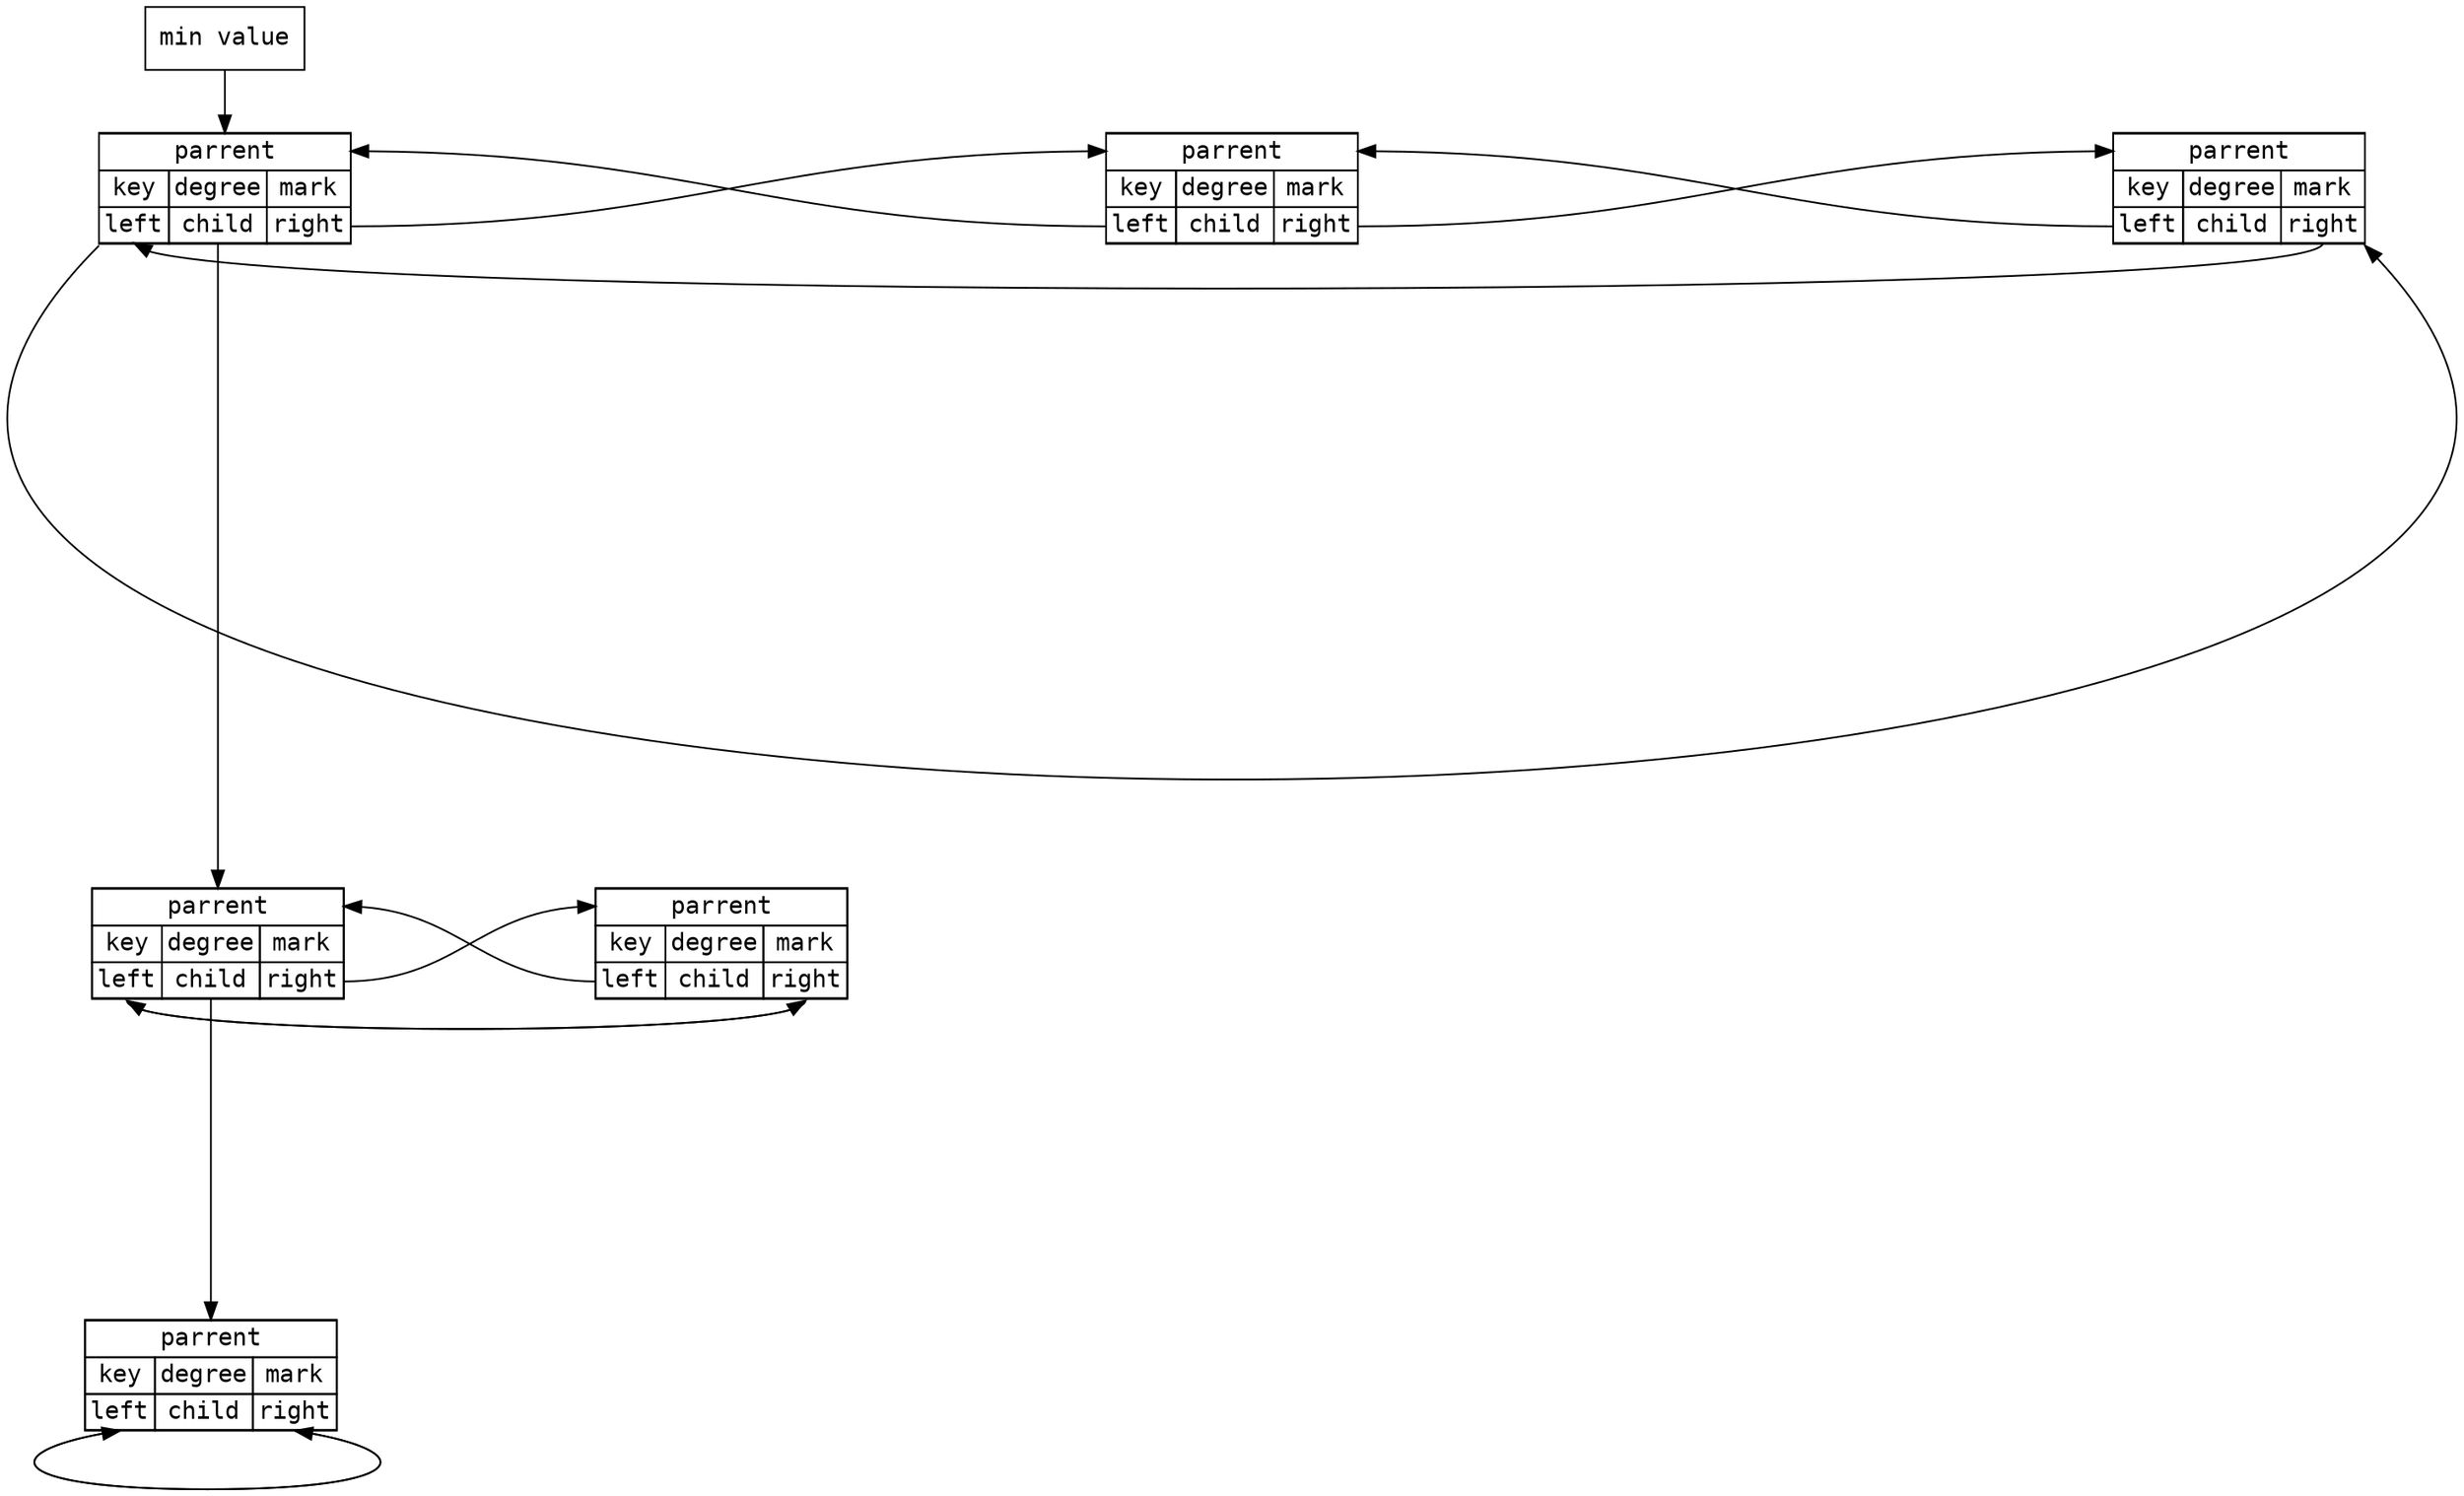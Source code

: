 digraph G {
    graph[rankdir=TB, nodesep=2, overlap=false]
    node[shape=rect, fontname="consolas"]
  

  
	subgraph rank1 {
        rank="same";
        
        root[label="min value"];
        

	} 
	subgraph rank2 {
	    edge[minlen=3]
        rank="same";
        n1[style="plaintext", margin=0, pad=100, label=<
        <TABLE BORDER="0" CELLBORDER="1" CELLSPACING="0" CELLPADDING="">
        <TR>
            <TD COLSPAN="3" PORT="p">parrent</TD>
        </TR>
        <TR>
            <TD COLSPAN="1"  PORT="k">key</TD>
            <TD COLSPAN="1"  PORT="d">degree</TD>
            <TD COLSPAN="1"  PORT="k">mark</TD>
        </TR>
        <TR>
            <TD COLSPAN="1"  PORT="l">left</TD>
            <TD COLSPAN="1"  PORT="c">child</TD>
            <TD COLSPAN="1"  PORT="r">right</TD>
        </TR>
        </TABLE>
        >];
        

        
        n2[style="plaintext", margin=0, label=<
        <TABLE BORDER="0" CELLBORDER="1" CELLSPACING="0" CELLPADDING="">
        <TR>
            <TD COLSPAN="3" PORT="p">parrent</TD>
        </TR>
        <TR>
            <TD COLSPAN="1"  PORT="k">key</TD>
            <TD COLSPAN="1"  PORT="d">degree</TD>
            <TD COLSPAN="1"  PORT="k">mark</TD>
        </TR>
        <TR>
            <TD COLSPAN="1"  PORT="l">left</TD>
            <TD COLSPAN="1"  PORT="c">child</TD>
            <TD COLSPAN="1"  PORT="r">right</TD>
        </TR>
        </TABLE>
        >];


        n3[style="plaintext", margin=0, pad=10, label=<
        <TABLE BORDER="0" CELLBORDER="1" CELLSPACING="0" CELLPADDING="">
        <TR>
            <TD COLSPAN="3" PORT="p">parrent</TD>
        </TR>
        <TR>
            <TD COLSPAN="1"  PORT="k">key</TD>
            <TD COLSPAN="1"  PORT="d">degree</TD>
            <TD COLSPAN="1"  PORT="k">mark</TD>
        </TR>
        <TR>
            <TD COLSPAN="1"  PORT="l">left</TD>
            <TD COLSPAN="1"  PORT="c">child</TD>
            <TD COLSPAN="1"  PORT="r">right</TD>
        </TR>
        </TABLE>
        >];

        
    	n1:r -> n2:p;
    	n1:l:sw -> n3:r:se;
 
    	
    	n2:r -> n3:p; 
    	n2:l -> n1:p; 
    	
    	n3:r:s -> n1:l:s;
    	n3:l -> n2:p;

	} 
	
		subgraph rank3 {
    
        rank="same";
        n4[style="plaintext", margin=0, pad=100, label=<
        <TABLE BORDER="0" CELLBORDER="1" CELLSPACING="0" CELLPADDING="">
        <TR>
            <TD COLSPAN="3" PORT="p">parrent</TD>
        </TR>
        <TR>
            <TD COLSPAN="1"  PORT="k">key</TD>
            <TD COLSPAN="1"  PORT="d">degree</TD>
            <TD COLSPAN="1"  PORT="k">mark</TD>
        </TR>
        <TR>
            <TD COLSPAN="1"  PORT="l">left</TD>
            <TD COLSPAN="1"  PORT="c">child</TD>
            <TD COLSPAN="1"  PORT="r">right</TD>
        </TR>
        </TABLE>
        >];
        

        
        n5[style="plaintext", margin=0, label=<
        <TABLE BORDER="0" CELLBORDER="1" CELLSPACING="0" CELLPADDING="">
        <TR>
            <TD COLSPAN="3" PORT="p">parrent</TD>
        </TR>
        <TR>
            <TD COLSPAN="1"  PORT="k">key</TD>
            <TD COLSPAN="1"  PORT="d">degree</TD>
            <TD COLSPAN="1"  PORT="k">mark</TD>
        </TR>
        <TR>
            <TD COLSPAN="1"  PORT="l">left</TD>
            <TD COLSPAN="1"  PORT="c">child</TD>
            <TD COLSPAN="1"  PORT="r">right</TD>
        </TR>
        </TABLE>
        >];




        
    	n4:r -> n5:p;
    	n4:l:s -> n5:r:s;
 
    
    	n5:r:s -> n4:l:s;
    	n5:l -> n4:p;
	} 
	
	subgraph rank4 {
        n6[style="plaintext", margin=0, pad=10, label=<
        <TABLE BORDER="0" CELLBORDER="1" CELLSPACING="0" CELLPADDING="">
        <TR>
            <TD COLSPAN="3" PORT="p">parrent</TD>
        </TR>
        <TR>
            <TD COLSPAN="1"  PORT="k">key</TD>
            <TD COLSPAN="1"  PORT="d">degree</TD>
            <TD COLSPAN="1"  PORT="k">mark</TD>
        </TR>
        <TR>
            <TD COLSPAN="1"  PORT="l">left</TD>
            <TD COLSPAN="1"  PORT="c">child</TD>
            <TD COLSPAN="1"  PORT="r">right</TD>
        </TR>
        </TABLE>
        >];
        
    	n6:l:s -> n6:r:s;
    	n6:r:s -> n6:l:s;
	}

    n1:c -> n4:p[minlen=10];
    n4:c -> n6:p[minlen=5];
    
    root-> n1:p;

}


